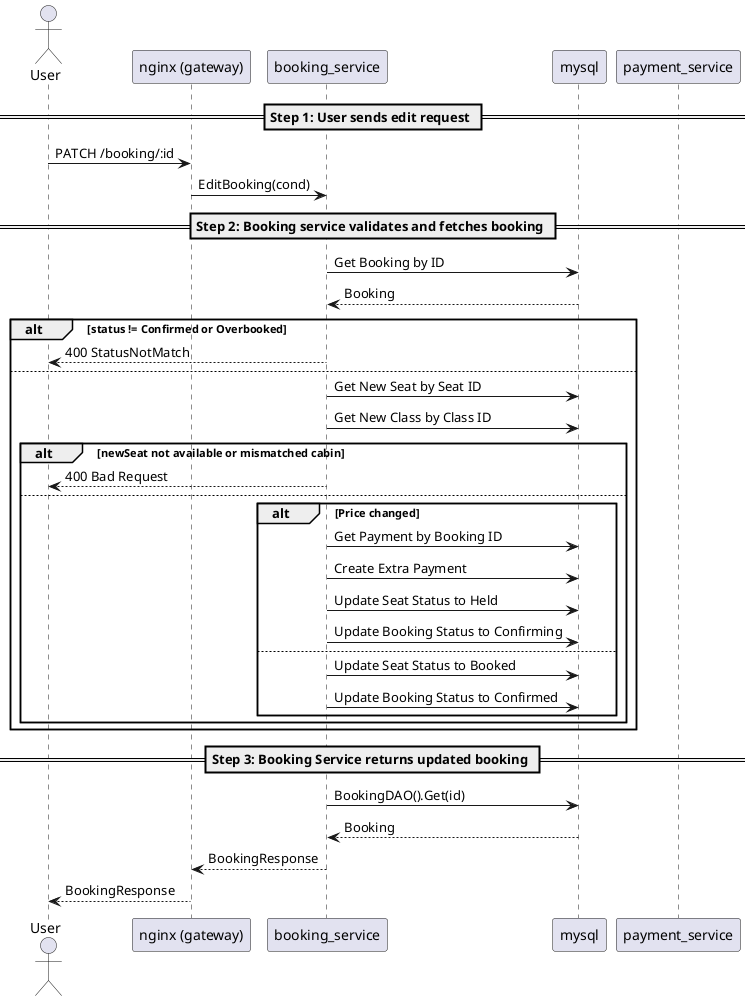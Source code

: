 @startuml
actor User
participant "nginx (gateway)" as NGINX
participant "booking_service" as BookingAPI
participant "mysql" as MySQL
participant "payment_service" as Payment

== Step 1: User sends edit request ==
User -> NGINX: PATCH /booking/:id
NGINX -> BookingAPI: EditBooking(cond)

== Step 2: Booking service validates and fetches booking ==
BookingAPI -> MySQL: Get Booking by ID
MySQL --> BookingAPI: Booking

alt status != Confirmed or Overbooked
    BookingAPI --> User: 400 StatusNotMatch
else
    BookingAPI -> MySQL: Get New Seat by Seat ID
    BookingAPI -> MySQL: Get New Class by Class ID
    alt newSeat not available or mismatched cabin
        BookingAPI --> User: 400 Bad Request
    else
        alt Price changed
            BookingAPI -> MySQL: Get Payment by Booking ID
            BookingAPI -> MySQL: Create Extra Payment
            BookingAPI -> MySQL: Update Seat Status to Held
            BookingAPI -> MySQL: Update Booking Status to Confirming
        else
            BookingAPI -> MySQL: Update Seat Status to Booked
            BookingAPI -> MySQL: Update Booking Status to Confirmed
        end
    end
end

== Step 3: Booking Service returns updated booking ==
BookingAPI -> MySQL: BookingDAO().Get(id)
MySQL --> BookingAPI: Booking
BookingAPI --> NGINX: BookingResponse
NGINX --> User: BookingResponse
@enduml